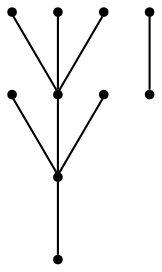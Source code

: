 graph {
  node [shape=point,comment="{\"directed\":false,\"doi\":\"10.1007/978-3-642-18469-7_30\",\"figure\":\"3 (2)\"}"]

  v0 [pos="1262.6639068937955,737.7069630217745"]
  v1 [pos="1229.6074521182231,737.7069630217745"]
  v2 [pos="1211.0963617616892,701.3760907844955"]
  v3 [pos="1262.5512803789798,616.4165968504162"]
  v4 [pos="1211.6551674414127,653.8643364040153"]
  v5 [pos="1229.5532386771933,616.4165968504163"]
  v6 [pos="1193.1982905259085,616.4165968504162"]
  v7 [pos="1151.8140912571123,616.4165968504163"]
  v8 [pos="1193.1982905259085,737.7069630217745"]
  v9 [pos="1151.8140912571123,737.7069630217745"]

  v0 -- v4 [id="-1",pos="1262.6639068937955,737.7069630217745 1214.3437914209385,702.9097803086543 1214.3437914209385,702.9097803086543 1214.3437914209385,702.9097803086543 1211.6551674414127,653.8643364040153 1211.6551674414127,653.8643364040153 1211.6551674414127,653.8643364040153"]
  v9 -- v2 [id="-2",pos="1151.8140912571123,737.7069630217745 1211.0963617616892,701.3760907844955 1211.0963617616892,701.3760907844955 1211.0963617616892,701.3760907844955"]
  v6 -- v3 [id="-4",pos="1193.1982905259085,616.4165968504162 1209.9694284901402,651.5013900663671 1209.9694284901402,651.5013900663671 1209.9694284901402,651.5013900663671 1262.5512803789798,616.4165968504162 1262.5512803789798,616.4165968504162 1262.5512803789798,616.4165968504162"]
  v2 -- v4 [id="-6",pos="1211.0963617616892,701.3760907844955 1211.6551674414127,653.8643364040153 1211.6551674414127,653.8643364040153 1211.6551674414127,653.8643364040153"]
  v8 -- v2 [id="-8",pos="1193.1982905259085,737.7069630217745 1211.0963617616892,701.3760907844955 1211.0963617616892,701.3760907844955 1211.0963617616892,701.3760907844955"]
  v4 -- v5 [id="-9",pos="1211.6551674414127,653.8643364040153 1229.5532386771933,616.4165968504163 1229.5532386771933,616.4165968504163 1229.5532386771933,616.4165968504163"]
  v1 -- v2 [id="-11",pos="1229.6074521182231,737.7069630217745 1211.0963617616892,701.3760907844955 1211.0963617616892,701.3760907844955 1211.0963617616892,701.3760907844955"]
  v7 -- v4 [id="-3",pos="1151.8140912571123,616.4165968504163 1211.6551674414127,653.8643364040153 1211.6551674414127,653.8643364040153 1211.6551674414127,653.8643364040153"]
}